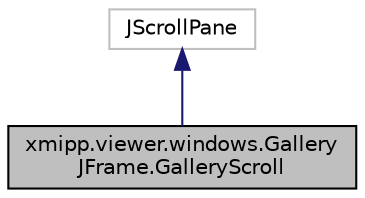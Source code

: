 digraph "xmipp.viewer.windows.GalleryJFrame.GalleryScroll"
{
  edge [fontname="Helvetica",fontsize="10",labelfontname="Helvetica",labelfontsize="10"];
  node [fontname="Helvetica",fontsize="10",shape=record];
  Node2 [label="xmipp.viewer.windows.Gallery\lJFrame.GalleryScroll",height=0.2,width=0.4,color="black", fillcolor="grey75", style="filled", fontcolor="black"];
  Node3 -> Node2 [dir="back",color="midnightblue",fontsize="10",style="solid",fontname="Helvetica"];
  Node3 [label="JScrollPane",height=0.2,width=0.4,color="grey75", fillcolor="white", style="filled"];
}
